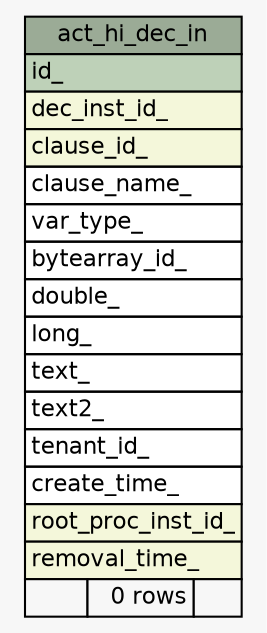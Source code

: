 // dot 2.43.0 on Linux 5.13.0-1021-azure
// SchemaSpy rev Unknown
digraph "act_hi_dec_in" {
  graph [
    rankdir="RL"
    bgcolor="#f7f7f7"
    nodesep="0.18"
    ranksep="0.46"
    fontname="Helvetica"
    fontsize="11"
  ];
  node [
    fontname="Helvetica"
    fontsize="11"
    shape="plaintext"
  ];
  edge [
    arrowsize="0.8"
  ];
  "act_hi_dec_in" [
    label=<
    <TABLE BORDER="0" CELLBORDER="1" CELLSPACING="0" BGCOLOR="#ffffff">
      <TR><TD COLSPAN="3" BGCOLOR="#9bab96" ALIGN="CENTER">act_hi_dec_in</TD></TR>
      <TR><TD PORT="id_" COLSPAN="3" BGCOLOR="#bed1b8" ALIGN="LEFT">id_</TD></TR>
      <TR><TD PORT="dec_inst_id_" COLSPAN="3" BGCOLOR="#f4f7da" ALIGN="LEFT">dec_inst_id_</TD></TR>
      <TR><TD PORT="clause_id_" COLSPAN="3" BGCOLOR="#f4f7da" ALIGN="LEFT">clause_id_</TD></TR>
      <TR><TD PORT="clause_name_" COLSPAN="3" ALIGN="LEFT">clause_name_</TD></TR>
      <TR><TD PORT="var_type_" COLSPAN="3" ALIGN="LEFT">var_type_</TD></TR>
      <TR><TD PORT="bytearray_id_" COLSPAN="3" ALIGN="LEFT">bytearray_id_</TD></TR>
      <TR><TD PORT="double_" COLSPAN="3" ALIGN="LEFT">double_</TD></TR>
      <TR><TD PORT="long_" COLSPAN="3" ALIGN="LEFT">long_</TD></TR>
      <TR><TD PORT="text_" COLSPAN="3" ALIGN="LEFT">text_</TD></TR>
      <TR><TD PORT="text2_" COLSPAN="3" ALIGN="LEFT">text2_</TD></TR>
      <TR><TD PORT="tenant_id_" COLSPAN="3" ALIGN="LEFT">tenant_id_</TD></TR>
      <TR><TD PORT="create_time_" COLSPAN="3" ALIGN="LEFT">create_time_</TD></TR>
      <TR><TD PORT="root_proc_inst_id_" COLSPAN="3" BGCOLOR="#f4f7da" ALIGN="LEFT">root_proc_inst_id_</TD></TR>
      <TR><TD PORT="removal_time_" COLSPAN="3" BGCOLOR="#f4f7da" ALIGN="LEFT">removal_time_</TD></TR>
      <TR><TD ALIGN="LEFT" BGCOLOR="#f7f7f7">  </TD><TD ALIGN="RIGHT" BGCOLOR="#f7f7f7">0 rows</TD><TD ALIGN="RIGHT" BGCOLOR="#f7f7f7">  </TD></TR>
    </TABLE>>
    URL="tables/act_hi_dec_in.html"
    tooltip="act_hi_dec_in"
  ];
}

